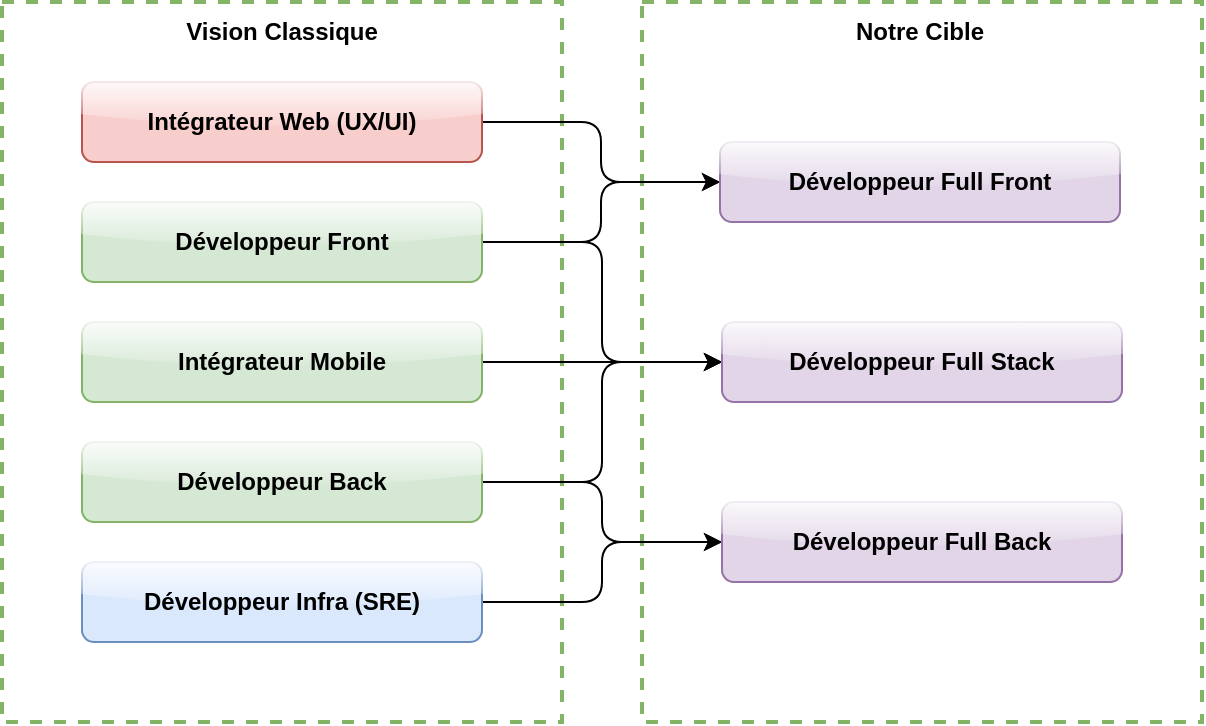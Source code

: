 <mxfile version="20.2.3" type="device"><diagram id="YgCb9ZBbnXdOT2NZ45cd" name="Page-1"><mxGraphModel dx="1422" dy="878" grid="1" gridSize="10" guides="1" tooltips="1" connect="1" arrows="1" fold="1" page="1" pageScale="1" pageWidth="850" pageHeight="1100" math="0" shadow="0"><root><mxCell id="0"/><mxCell id="1" parent="0"/><mxCell id="TrCB6vSbfm0NwGzSSI7Y-22" value="&lt;span style=&quot;color: rgba(0, 0, 0, 0); font-family: monospace; font-size: 0px; text-align: start;&quot;&gt;%3CmxGraphModel%3E%3Croot%3E%3CmxCell%20id%3D%220%22%2F%3E%3CmxCell%20id%3D%221%22%20parent%3D%220%22%2F%3E%3CmxCell%20id%3D%222%22%20value%3D%22D%C3%A9veloppeur%20Front%22%20style%3D%22rounded%3D1%3BwhiteSpace%3Dwrap%3Bhtml%3D1%3BfillColor%3D%23d5e8d4%3BstrokeColor%3D%2382b366%3Bglass%3D1%3B%22%20vertex%3D%221%22%20parent%3D%221%22%3E%3CmxGeometry%20x%3D%22400%22%20y%3D%22320%22%20width%3D%22200%22%20height%3D%2240%22%20as%3D%22geometry%22%2F%3E%3C%2FmxCell%3E%3C%2Froot%3E%3C%2FmxGraphModel%3E&lt;/span&gt;&lt;span style=&quot;color: rgba(0, 0, 0, 0); font-family: monospace; font-size: 0px; text-align: start;&quot;&gt;%3CmxGraphModel%3E%3Croot%3E%3CmxCell%20id%3D%220%22%2F%3E%3CmxCell%20id%3D%221%22%20parent%3D%220%22%2F%3E%3CmxCell%20id%3D%222%22%20value%3D%22D%C3%A9veloppeur%20Front%22%20style%3D%22rounded%3D1%3BwhiteSpace%3Dwrap%3Bhtml%3D1%3BfillColor%3D%23d5e8d4%3BstrokeColor%3D%2382b366%3Bglass%3D1%3B%22%20vertex%3D%221%22%20parent%3D%221%22%3E%3CmxGeometry%20x%3D%22400%22%20y%3D%22320%22%20width%3D%22200%22%20height%3D%2240%22%20as%3D%22geometry%22%2F%3E%3C%2FmxCell%3E%3C%2Froot%3E%3C%2FmxGraphModel%3E&lt;/span&gt;" style="rounded=0;whiteSpace=wrap;html=1;glass=0;gradientDirection=west;strokeWidth=2;fillColor=none;strokeColor=#82b366;dashed=1;" parent="1" vertex="1"><mxGeometry x="360" y="240" width="280" height="360" as="geometry"/></mxCell><mxCell id="TrCB6vSbfm0NwGzSSI7Y-20" value="&lt;div style=&quot;text-align: start;&quot;&gt;&lt;span style=&quot;background-color: initial; font-size: 0px;&quot;&gt;&lt;font face=&quot;monospace&quot; color=&quot;rgba(0, 0, 0, 0)&quot;&gt;Vision Classiq&lt;/font&gt;&lt;/span&gt;&lt;/div&gt;" style="rounded=0;whiteSpace=wrap;html=1;glass=0;gradientDirection=west;strokeWidth=2;fillColor=none;strokeColor=#82b366;dashed=1;" parent="1" vertex="1"><mxGeometry x="40" y="240" width="280" height="360" as="geometry"/></mxCell><mxCell id="TrCB6vSbfm0NwGzSSI7Y-12" style="edgeStyle=orthogonalEdgeStyle;orthogonalLoop=1;jettySize=auto;html=1;exitX=1;exitY=0.5;exitDx=0;exitDy=0;entryX=0;entryY=0.5;entryDx=0;entryDy=0;rounded=1;" parent="1" source="TrCB6vSbfm0NwGzSSI7Y-2" target="TrCB6vSbfm0NwGzSSI7Y-8" edge="1"><mxGeometry relative="1" as="geometry"/></mxCell><mxCell id="TrCB6vSbfm0NwGzSSI7Y-2" value="&lt;b&gt;Intégrateur Web (UX/UI)&lt;/b&gt;" style="rounded=1;whiteSpace=wrap;html=1;gradientDirection=west;fillColor=#f8cecc;strokeColor=#b85450;gradientColor=none;glass=1;" parent="1" vertex="1"><mxGeometry x="80" y="280" width="200" height="40" as="geometry"/></mxCell><mxCell id="TrCB6vSbfm0NwGzSSI7Y-13" style="edgeStyle=orthogonalEdgeStyle;rounded=1;orthogonalLoop=1;jettySize=auto;html=1;exitX=1;exitY=0.5;exitDx=0;exitDy=0;entryX=0;entryY=0.5;entryDx=0;entryDy=0;" parent="1" source="TrCB6vSbfm0NwGzSSI7Y-3" target="TrCB6vSbfm0NwGzSSI7Y-8" edge="1"><mxGeometry relative="1" as="geometry"><mxPoint x="370" y="380" as="targetPoint"/></mxGeometry></mxCell><mxCell id="TrCB6vSbfm0NwGzSSI7Y-14" style="edgeStyle=orthogonalEdgeStyle;rounded=1;orthogonalLoop=1;jettySize=auto;html=1;exitX=1;exitY=0.5;exitDx=0;exitDy=0;entryX=0;entryY=0.5;entryDx=0;entryDy=0;" parent="1" source="TrCB6vSbfm0NwGzSSI7Y-3" target="TrCB6vSbfm0NwGzSSI7Y-9" edge="1"><mxGeometry relative="1" as="geometry"/></mxCell><mxCell id="TrCB6vSbfm0NwGzSSI7Y-3" value="&lt;b&gt;Développeur Front&lt;/b&gt;" style="rounded=1;whiteSpace=wrap;html=1;fillColor=#d5e8d4;strokeColor=#82b366;glass=1;" parent="1" vertex="1"><mxGeometry x="80" y="340" width="200" height="40" as="geometry"/></mxCell><mxCell id="TrCB6vSbfm0NwGzSSI7Y-15" style="edgeStyle=orthogonalEdgeStyle;rounded=1;orthogonalLoop=1;jettySize=auto;html=1;exitX=1;exitY=0.5;exitDx=0;exitDy=0;entryX=0;entryY=0.5;entryDx=0;entryDy=0;" parent="1" source="TrCB6vSbfm0NwGzSSI7Y-4" edge="1" target="TrCB6vSbfm0NwGzSSI7Y-9"><mxGeometry relative="1" as="geometry"><mxPoint x="400" y="460" as="targetPoint"/></mxGeometry></mxCell><mxCell id="TrCB6vSbfm0NwGzSSI7Y-4" value="&lt;b&gt;Intégrateur Mobile&lt;/b&gt;" style="rounded=1;whiteSpace=wrap;html=1;fillColor=#d5e8d4;strokeColor=#82b366;glass=1;" parent="1" vertex="1"><mxGeometry x="80" y="400" width="200" height="40" as="geometry"/></mxCell><mxCell id="TrCB6vSbfm0NwGzSSI7Y-16" style="edgeStyle=orthogonalEdgeStyle;rounded=1;orthogonalLoop=1;jettySize=auto;html=1;exitX=1;exitY=0.5;exitDx=0;exitDy=0;entryX=0;entryY=0.5;entryDx=0;entryDy=0;" parent="1" source="TrCB6vSbfm0NwGzSSI7Y-5" target="TrCB6vSbfm0NwGzSSI7Y-9" edge="1"><mxGeometry relative="1" as="geometry"/></mxCell><mxCell id="TrCB6vSbfm0NwGzSSI7Y-17" style="edgeStyle=orthogonalEdgeStyle;rounded=1;orthogonalLoop=1;jettySize=auto;html=1;exitX=1;exitY=0.5;exitDx=0;exitDy=0;entryX=0;entryY=0.5;entryDx=0;entryDy=0;" parent="1" source="TrCB6vSbfm0NwGzSSI7Y-5" target="TrCB6vSbfm0NwGzSSI7Y-10" edge="1"><mxGeometry relative="1" as="geometry"/></mxCell><mxCell id="TrCB6vSbfm0NwGzSSI7Y-5" value="&lt;b&gt;Développeur Back&lt;/b&gt;" style="rounded=1;whiteSpace=wrap;html=1;fillColor=#d5e8d4;strokeColor=#82b366;glass=1;" parent="1" vertex="1"><mxGeometry x="80" y="460" width="200" height="40" as="geometry"/></mxCell><mxCell id="TrCB6vSbfm0NwGzSSI7Y-18" style="edgeStyle=orthogonalEdgeStyle;rounded=1;orthogonalLoop=1;jettySize=auto;html=1;exitX=1;exitY=0.5;exitDx=0;exitDy=0;entryX=0;entryY=0.5;entryDx=0;entryDy=0;" parent="1" source="TrCB6vSbfm0NwGzSSI7Y-7" target="TrCB6vSbfm0NwGzSSI7Y-10" edge="1"><mxGeometry relative="1" as="geometry"/></mxCell><mxCell id="TrCB6vSbfm0NwGzSSI7Y-7" value="&lt;b&gt;Développeur Infra (SRE)&lt;/b&gt;" style="rounded=1;whiteSpace=wrap;html=1;fillColor=#dae8fc;strokeColor=#6c8ebf;glass=1;" parent="1" vertex="1"><mxGeometry x="80" y="520" width="200" height="40" as="geometry"/></mxCell><mxCell id="TrCB6vSbfm0NwGzSSI7Y-8" value="&lt;b&gt;Développeur Full Front&lt;/b&gt;" style="rounded=1;whiteSpace=wrap;html=1;fillColor=#e1d5e7;strokeColor=#9673a6;glass=1;" parent="1" vertex="1"><mxGeometry x="399" y="310" width="200" height="40" as="geometry"/></mxCell><mxCell id="TrCB6vSbfm0NwGzSSI7Y-9" value="&lt;b&gt;Développeur Full Stack&lt;/b&gt;" style="rounded=1;whiteSpace=wrap;html=1;fillColor=#e1d5e7;strokeColor=#9673a6;glass=1;" parent="1" vertex="1"><mxGeometry x="400" y="400" width="200" height="40" as="geometry"/></mxCell><mxCell id="TrCB6vSbfm0NwGzSSI7Y-10" value="&lt;b&gt;Développeur Full Back&lt;/b&gt;" style="rounded=1;whiteSpace=wrap;html=1;fillColor=#e1d5e7;strokeColor=#9673a6;glass=1;" parent="1" vertex="1"><mxGeometry x="400" y="490" width="200" height="40" as="geometry"/></mxCell><mxCell id="TrCB6vSbfm0NwGzSSI7Y-25" value="Vision Classique" style="text;html=1;strokeColor=none;fillColor=none;align=center;verticalAlign=middle;whiteSpace=wrap;rounded=0;glass=0;fontStyle=1" parent="1" vertex="1"><mxGeometry x="100" y="240" width="160" height="30" as="geometry"/></mxCell><mxCell id="TrCB6vSbfm0NwGzSSI7Y-26" value="Notre Cible" style="text;html=1;strokeColor=none;fillColor=none;align=center;verticalAlign=middle;whiteSpace=wrap;rounded=0;glass=0;fontStyle=1" parent="1" vertex="1"><mxGeometry x="419" y="240" width="160" height="30" as="geometry"/></mxCell></root></mxGraphModel></diagram></mxfile>